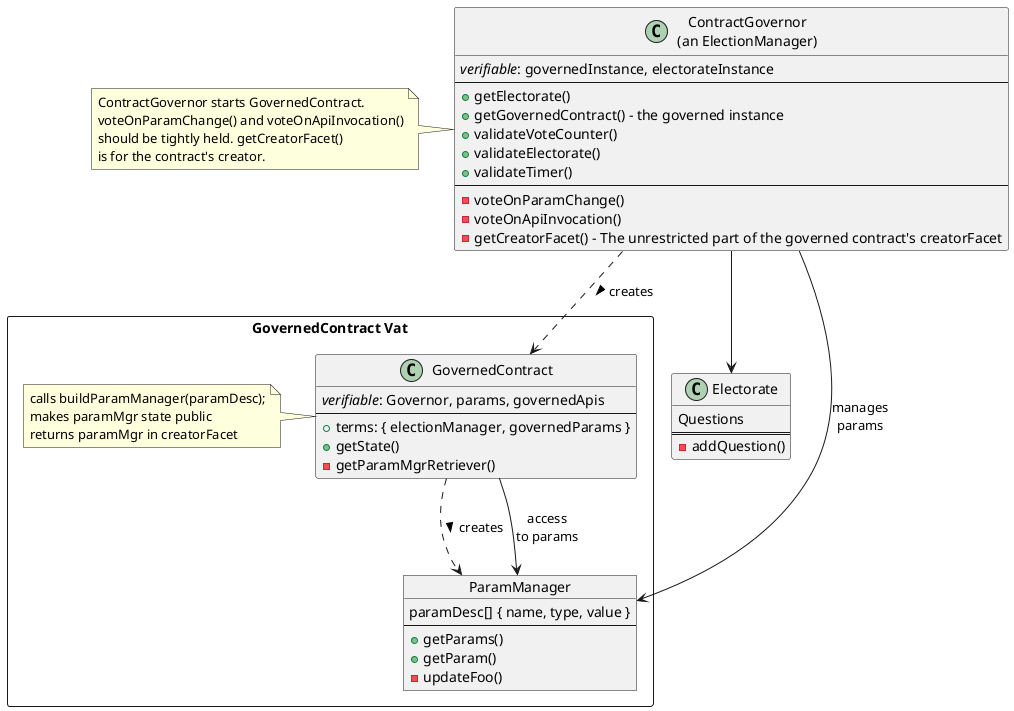 @startuml contractGovernance

package "GovernedContract Vat" <<Rectangle>>  {
    Object ParamManager {
        paramDesc[] { name, type, value }
        --
        +getParams()
        +getParam()
        -updateFoo()
    }

    class GovernedContract {
        <i>verifiable</i>: Governor, params, governedApis
        --
        +terms: { electionManager, governedParams }
        +getState()
        -getParamMgrRetriever()
    }
    note  left : calls buildParamManager(paramDesc);\nmakes paramMgr state public\nreturns paramMgr in creatorFacet
}

class "ContractGovernor\n(an ElectionManager)" as ContractGovernor {
    <i>verifiable</i>: governedInstance, electorateInstance
    --
    +getElectorate()
    +getGovernedContract() - the governed instance
    +validateVoteCounter()
    +validateElectorate()
    +validateTimer()
    --
    -voteOnParamChange()
    -voteOnApiInvocation()
    -getCreatorFacet() - The unrestricted part of the governed contract's creatorFacet
}
note left : ContractGovernor starts GovernedContract.\nvoteOnParamChange() and voteOnApiInvocation()\nshould be tightly held. getCreatorFacet()\nis for the contract's creator.

class Electorate {
    Questions
    ===
    -addQuestion()
}

GovernedContract ..> ParamManager : creates >
GovernedContract --> ParamManager : access\nto params
ContractGovernor ..> GovernedContract : creates >
ContractGovernor --> Electorate
ContractGovernor ==> ParamManager : manages\nparams

@enduml

